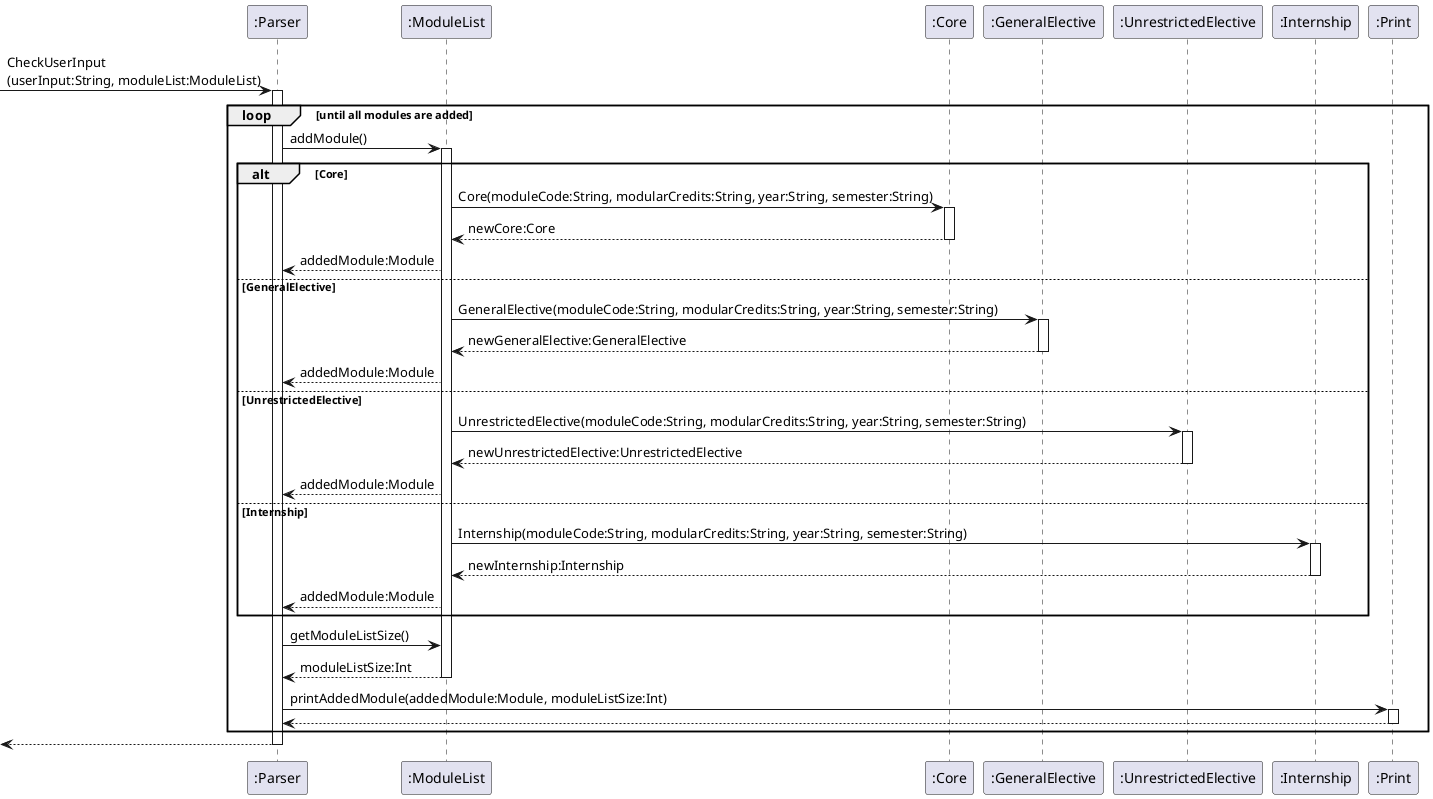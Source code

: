 @startuml
'https://plantuml.com/sequence-diagram

participant ":Parser" as Parser
participant ":ModuleList" as ML
participant ":Core" as Core
participant ":GeneralElective" as GE
participant ":UnrestrictedElective" as UE
participant ":Internship" as Internship
participant ":Print" as Print
[->Parser : CheckUserInput\n(userInput:String, moduleList:ModuleList)
activate Parser


loop until all modules are added
    Parser->ML: addModule()
    activate ML
    alt Core
        ML->Core: Core(moduleCode:String, modularCredits:String, year:String, semester:String)
        activate Core
        Core-->ML: newCore:Core
        deactivate Core
        ML-->Parser: addedModule:Module
    else GeneralElective
        ML->GE: GeneralElective(moduleCode:String, modularCredits:String, year:String, semester:String)
        activate GE
        GE-->ML: newGeneralElective:GeneralElective
        deactivate GE
        ML-->Parser: addedModule:Module
    else UnrestrictedElective
        ML->UE: UnrestrictedElective(moduleCode:String, modularCredits:String, year:String, semester:String)
        activate UE
        UE-->ML: newUnrestrictedElective:UnrestrictedElective
        deactivate UE
        ML-->Parser: addedModule:Module
    else Internship
        ML->Internship: Internship(moduleCode:String, modularCredits:String, year:String, semester:String)
        activate Internship
        Internship-->ML: newInternship:Internship
        deactivate Internship
        ML-->Parser: addedModule:Module
    end
    Parser->ML: getModuleListSize()
    ML-->Parser: moduleListSize:Int
    deactivate ML
    Parser->Print: printAddedModule(addedModule:Module, moduleListSize:Int)
    activate Print
    Print-->Parser:
    deactivate Print
end
Parser-->[
deactivate Parser

@enduml